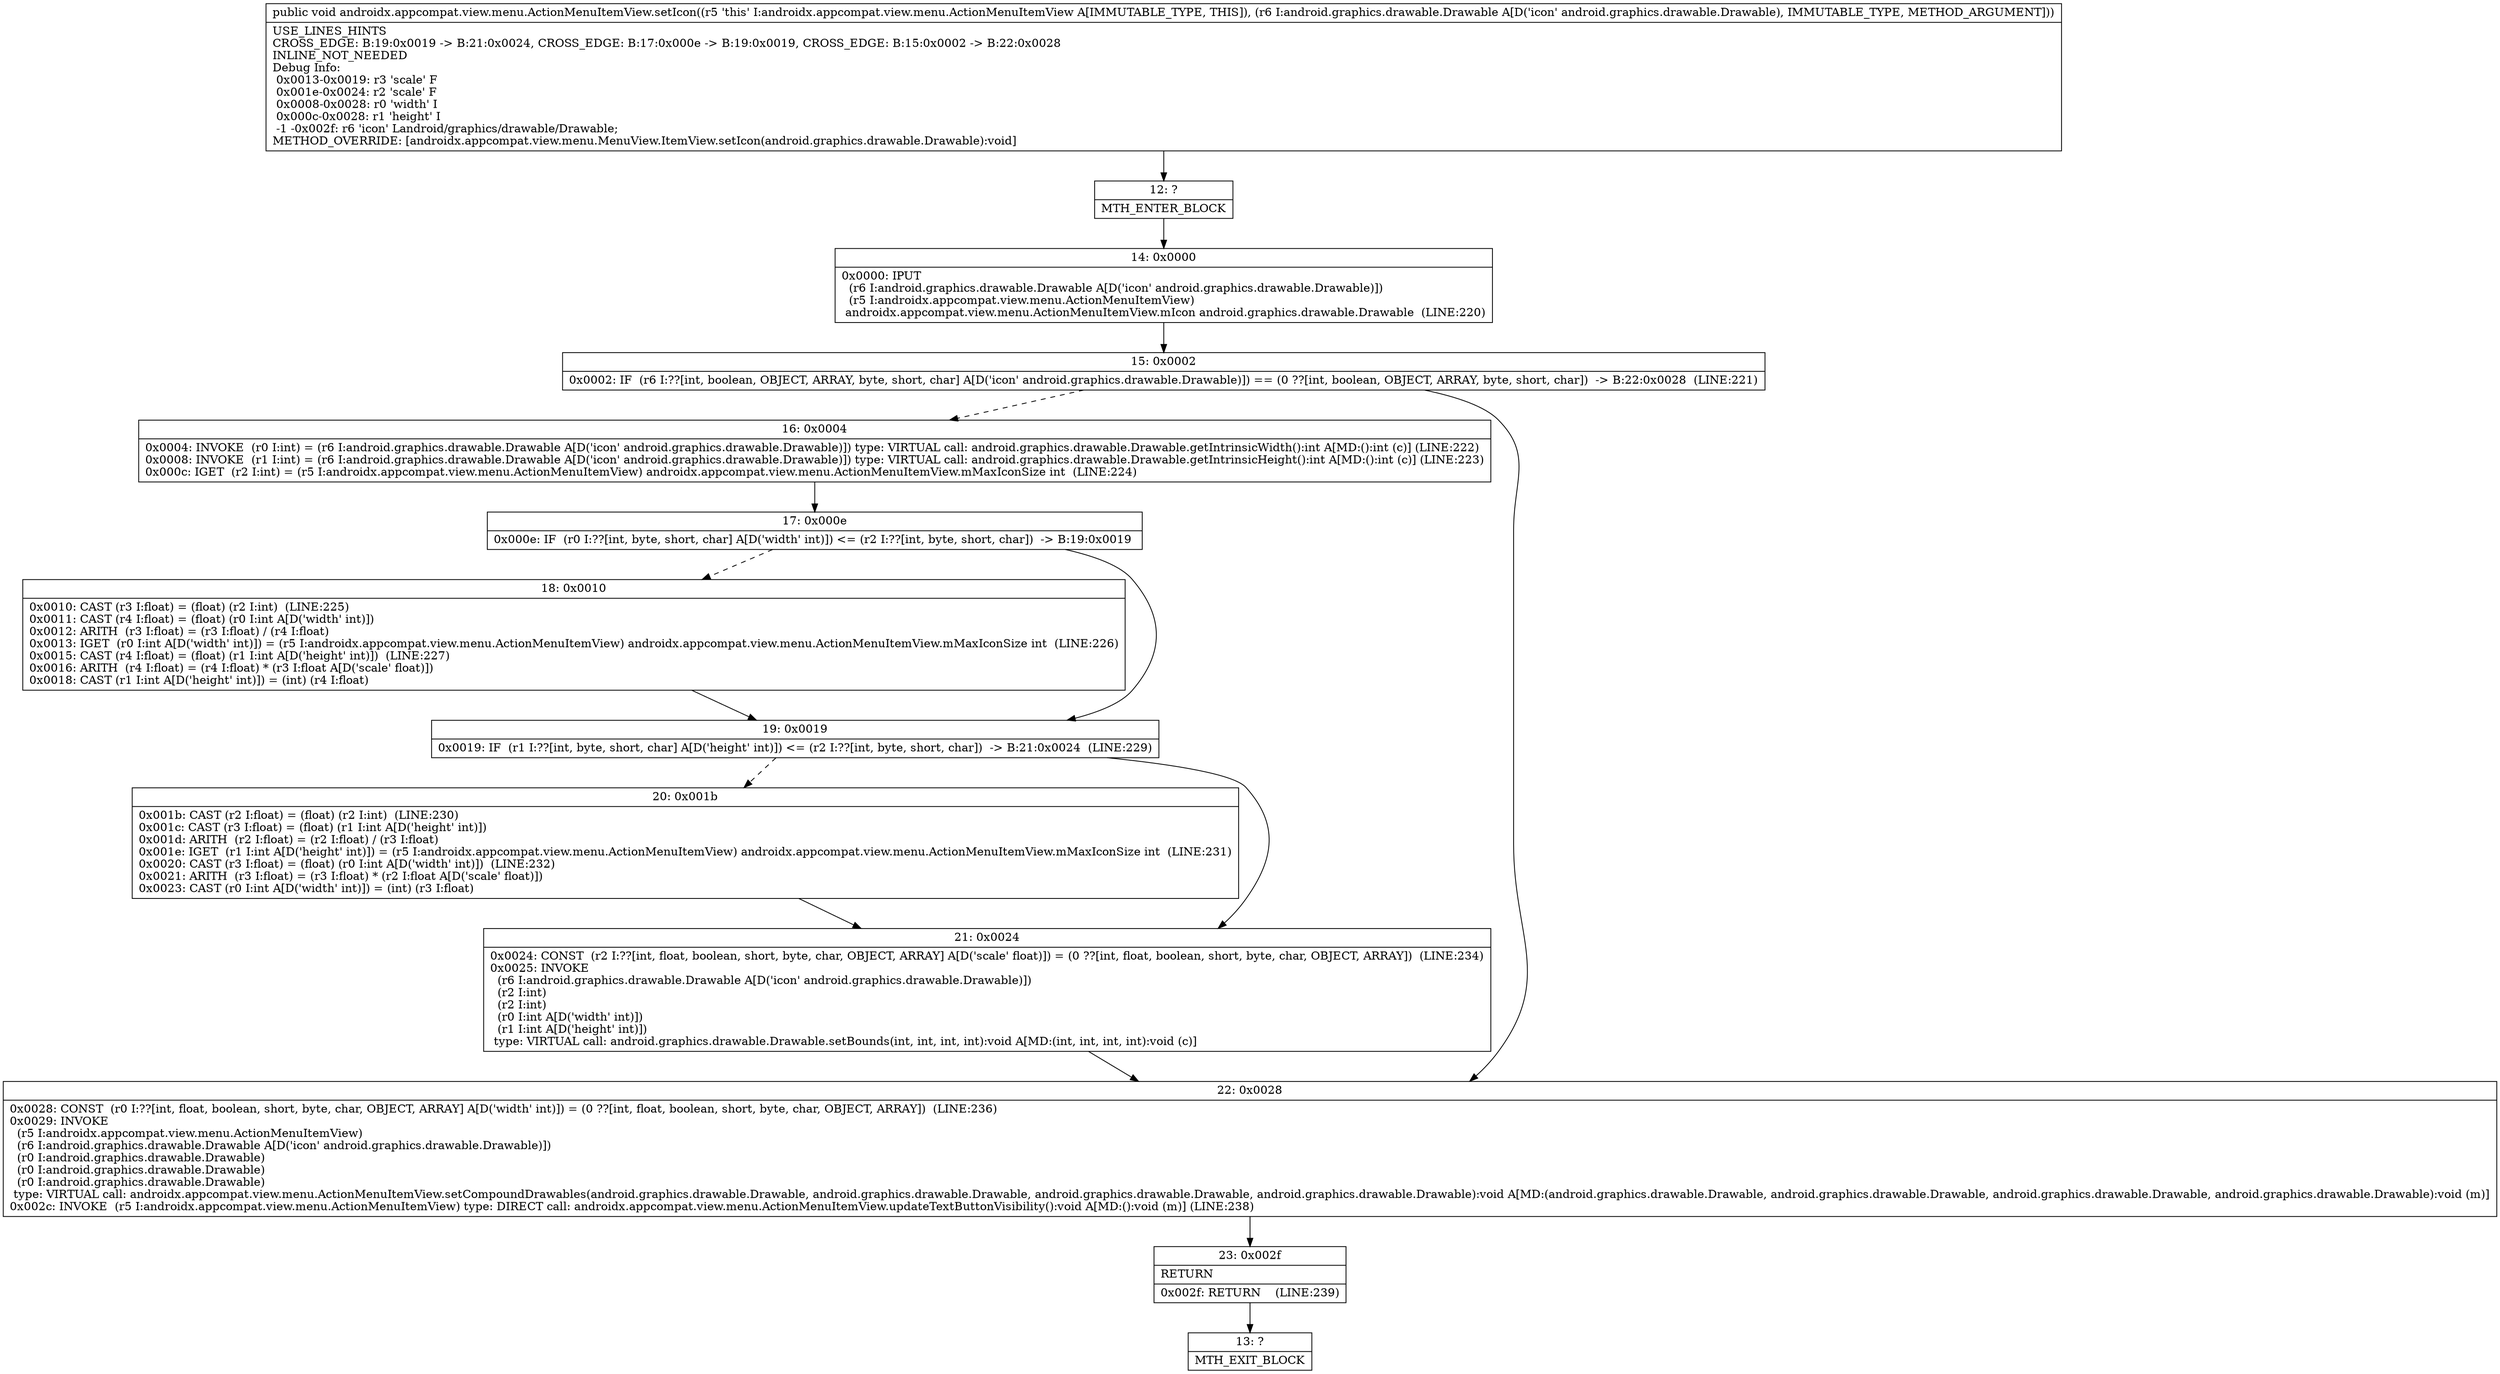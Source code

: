 digraph "CFG forandroidx.appcompat.view.menu.ActionMenuItemView.setIcon(Landroid\/graphics\/drawable\/Drawable;)V" {
Node_12 [shape=record,label="{12\:\ ?|MTH_ENTER_BLOCK\l}"];
Node_14 [shape=record,label="{14\:\ 0x0000|0x0000: IPUT  \l  (r6 I:android.graphics.drawable.Drawable A[D('icon' android.graphics.drawable.Drawable)])\l  (r5 I:androidx.appcompat.view.menu.ActionMenuItemView)\l androidx.appcompat.view.menu.ActionMenuItemView.mIcon android.graphics.drawable.Drawable  (LINE:220)\l}"];
Node_15 [shape=record,label="{15\:\ 0x0002|0x0002: IF  (r6 I:??[int, boolean, OBJECT, ARRAY, byte, short, char] A[D('icon' android.graphics.drawable.Drawable)]) == (0 ??[int, boolean, OBJECT, ARRAY, byte, short, char])  \-\> B:22:0x0028  (LINE:221)\l}"];
Node_16 [shape=record,label="{16\:\ 0x0004|0x0004: INVOKE  (r0 I:int) = (r6 I:android.graphics.drawable.Drawable A[D('icon' android.graphics.drawable.Drawable)]) type: VIRTUAL call: android.graphics.drawable.Drawable.getIntrinsicWidth():int A[MD:():int (c)] (LINE:222)\l0x0008: INVOKE  (r1 I:int) = (r6 I:android.graphics.drawable.Drawable A[D('icon' android.graphics.drawable.Drawable)]) type: VIRTUAL call: android.graphics.drawable.Drawable.getIntrinsicHeight():int A[MD:():int (c)] (LINE:223)\l0x000c: IGET  (r2 I:int) = (r5 I:androidx.appcompat.view.menu.ActionMenuItemView) androidx.appcompat.view.menu.ActionMenuItemView.mMaxIconSize int  (LINE:224)\l}"];
Node_17 [shape=record,label="{17\:\ 0x000e|0x000e: IF  (r0 I:??[int, byte, short, char] A[D('width' int)]) \<= (r2 I:??[int, byte, short, char])  \-\> B:19:0x0019 \l}"];
Node_18 [shape=record,label="{18\:\ 0x0010|0x0010: CAST (r3 I:float) = (float) (r2 I:int)  (LINE:225)\l0x0011: CAST (r4 I:float) = (float) (r0 I:int A[D('width' int)]) \l0x0012: ARITH  (r3 I:float) = (r3 I:float) \/ (r4 I:float) \l0x0013: IGET  (r0 I:int A[D('width' int)]) = (r5 I:androidx.appcompat.view.menu.ActionMenuItemView) androidx.appcompat.view.menu.ActionMenuItemView.mMaxIconSize int  (LINE:226)\l0x0015: CAST (r4 I:float) = (float) (r1 I:int A[D('height' int)])  (LINE:227)\l0x0016: ARITH  (r4 I:float) = (r4 I:float) * (r3 I:float A[D('scale' float)]) \l0x0018: CAST (r1 I:int A[D('height' int)]) = (int) (r4 I:float) \l}"];
Node_19 [shape=record,label="{19\:\ 0x0019|0x0019: IF  (r1 I:??[int, byte, short, char] A[D('height' int)]) \<= (r2 I:??[int, byte, short, char])  \-\> B:21:0x0024  (LINE:229)\l}"];
Node_20 [shape=record,label="{20\:\ 0x001b|0x001b: CAST (r2 I:float) = (float) (r2 I:int)  (LINE:230)\l0x001c: CAST (r3 I:float) = (float) (r1 I:int A[D('height' int)]) \l0x001d: ARITH  (r2 I:float) = (r2 I:float) \/ (r3 I:float) \l0x001e: IGET  (r1 I:int A[D('height' int)]) = (r5 I:androidx.appcompat.view.menu.ActionMenuItemView) androidx.appcompat.view.menu.ActionMenuItemView.mMaxIconSize int  (LINE:231)\l0x0020: CAST (r3 I:float) = (float) (r0 I:int A[D('width' int)])  (LINE:232)\l0x0021: ARITH  (r3 I:float) = (r3 I:float) * (r2 I:float A[D('scale' float)]) \l0x0023: CAST (r0 I:int A[D('width' int)]) = (int) (r3 I:float) \l}"];
Node_21 [shape=record,label="{21\:\ 0x0024|0x0024: CONST  (r2 I:??[int, float, boolean, short, byte, char, OBJECT, ARRAY] A[D('scale' float)]) = (0 ??[int, float, boolean, short, byte, char, OBJECT, ARRAY])  (LINE:234)\l0x0025: INVOKE  \l  (r6 I:android.graphics.drawable.Drawable A[D('icon' android.graphics.drawable.Drawable)])\l  (r2 I:int)\l  (r2 I:int)\l  (r0 I:int A[D('width' int)])\l  (r1 I:int A[D('height' int)])\l type: VIRTUAL call: android.graphics.drawable.Drawable.setBounds(int, int, int, int):void A[MD:(int, int, int, int):void (c)]\l}"];
Node_22 [shape=record,label="{22\:\ 0x0028|0x0028: CONST  (r0 I:??[int, float, boolean, short, byte, char, OBJECT, ARRAY] A[D('width' int)]) = (0 ??[int, float, boolean, short, byte, char, OBJECT, ARRAY])  (LINE:236)\l0x0029: INVOKE  \l  (r5 I:androidx.appcompat.view.menu.ActionMenuItemView)\l  (r6 I:android.graphics.drawable.Drawable A[D('icon' android.graphics.drawable.Drawable)])\l  (r0 I:android.graphics.drawable.Drawable)\l  (r0 I:android.graphics.drawable.Drawable)\l  (r0 I:android.graphics.drawable.Drawable)\l type: VIRTUAL call: androidx.appcompat.view.menu.ActionMenuItemView.setCompoundDrawables(android.graphics.drawable.Drawable, android.graphics.drawable.Drawable, android.graphics.drawable.Drawable, android.graphics.drawable.Drawable):void A[MD:(android.graphics.drawable.Drawable, android.graphics.drawable.Drawable, android.graphics.drawable.Drawable, android.graphics.drawable.Drawable):void (m)]\l0x002c: INVOKE  (r5 I:androidx.appcompat.view.menu.ActionMenuItemView) type: DIRECT call: androidx.appcompat.view.menu.ActionMenuItemView.updateTextButtonVisibility():void A[MD:():void (m)] (LINE:238)\l}"];
Node_23 [shape=record,label="{23\:\ 0x002f|RETURN\l|0x002f: RETURN    (LINE:239)\l}"];
Node_13 [shape=record,label="{13\:\ ?|MTH_EXIT_BLOCK\l}"];
MethodNode[shape=record,label="{public void androidx.appcompat.view.menu.ActionMenuItemView.setIcon((r5 'this' I:androidx.appcompat.view.menu.ActionMenuItemView A[IMMUTABLE_TYPE, THIS]), (r6 I:android.graphics.drawable.Drawable A[D('icon' android.graphics.drawable.Drawable), IMMUTABLE_TYPE, METHOD_ARGUMENT]))  | USE_LINES_HINTS\lCROSS_EDGE: B:19:0x0019 \-\> B:21:0x0024, CROSS_EDGE: B:17:0x000e \-\> B:19:0x0019, CROSS_EDGE: B:15:0x0002 \-\> B:22:0x0028\lINLINE_NOT_NEEDED\lDebug Info:\l  0x0013\-0x0019: r3 'scale' F\l  0x001e\-0x0024: r2 'scale' F\l  0x0008\-0x0028: r0 'width' I\l  0x000c\-0x0028: r1 'height' I\l  \-1 \-0x002f: r6 'icon' Landroid\/graphics\/drawable\/Drawable;\lMETHOD_OVERRIDE: [androidx.appcompat.view.menu.MenuView.ItemView.setIcon(android.graphics.drawable.Drawable):void]\l}"];
MethodNode -> Node_12;Node_12 -> Node_14;
Node_14 -> Node_15;
Node_15 -> Node_16[style=dashed];
Node_15 -> Node_22;
Node_16 -> Node_17;
Node_17 -> Node_18[style=dashed];
Node_17 -> Node_19;
Node_18 -> Node_19;
Node_19 -> Node_20[style=dashed];
Node_19 -> Node_21;
Node_20 -> Node_21;
Node_21 -> Node_22;
Node_22 -> Node_23;
Node_23 -> Node_13;
}

